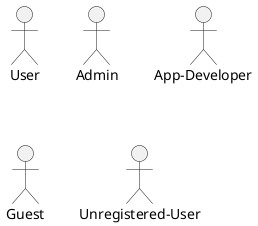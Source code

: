 @startuml

actor :User:
actor :Admin:
actor :App-Developer:
actor :Guest:
actor :Unregistered-User:

@enduml
